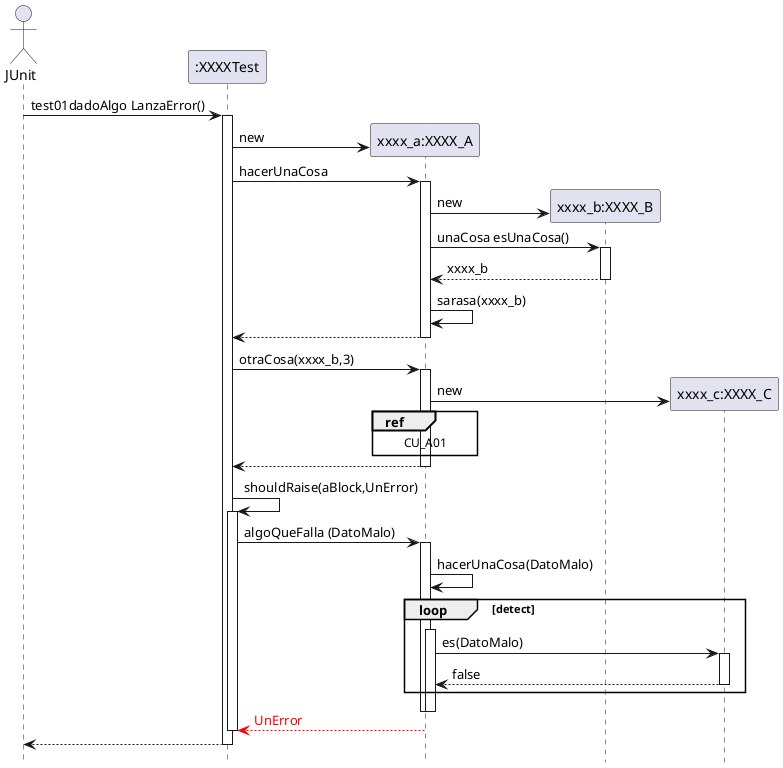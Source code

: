@startuml CUT_A01
hide footbox
!pragma teoz true
skinparam maxMessageSize 200

actor JUnit

participant ":XXXXTest" as T
participant "xxxx_a:XXXX_A" as a
participant "xxxx_b:XXXX_B" as b
participant "xxxx_c:XXXX_C" as c

JUnit -> T : test01dadoAlgo LanzaError()
activate T

T -> a ** : new

T -> a : hacerUnaCosa
activate a
a -> b ** : new
a -> b : unaCosa esUnaCosa()
activate b
return xxxx_b
a -> a : sarasa(xxxx_b)
' END hacerUnaCosa
return

T ->  a : otraCosa(xxxx_b,3)
activate a
a -> c ** : new
ref over a
    CU_A01
end ref
' END otraCosa
return 

T-> T : shouldRaise(aBlock,UnError)
activate T
T ->  a : algoQueFalla (DatoMalo)
activate a

a -> a : hacerUnaCosa(DatoMalo)

loop detect
activate a

a -> c : es(DatoMalo)
activate c
return false
end
deactivate a
deactivate a
a -[#Red]-> T : <color:Red>UnError</color>
deactivate T

return
deactivate T

@enduml

@startuml CUT_B01
hide footbox

participant ":XXXXTest" as T
participant "carpincho:XXXX_B" as b
participant "animalito:IXXXX" as i

T -> b : Cosa(animalito)
activate b
b -> i : OtraCosa()
activate i
return 28
b -> b : _agregar(animalito,28)
' END registrarChoferDeAutoConTarifaInicial
return

@enduml

